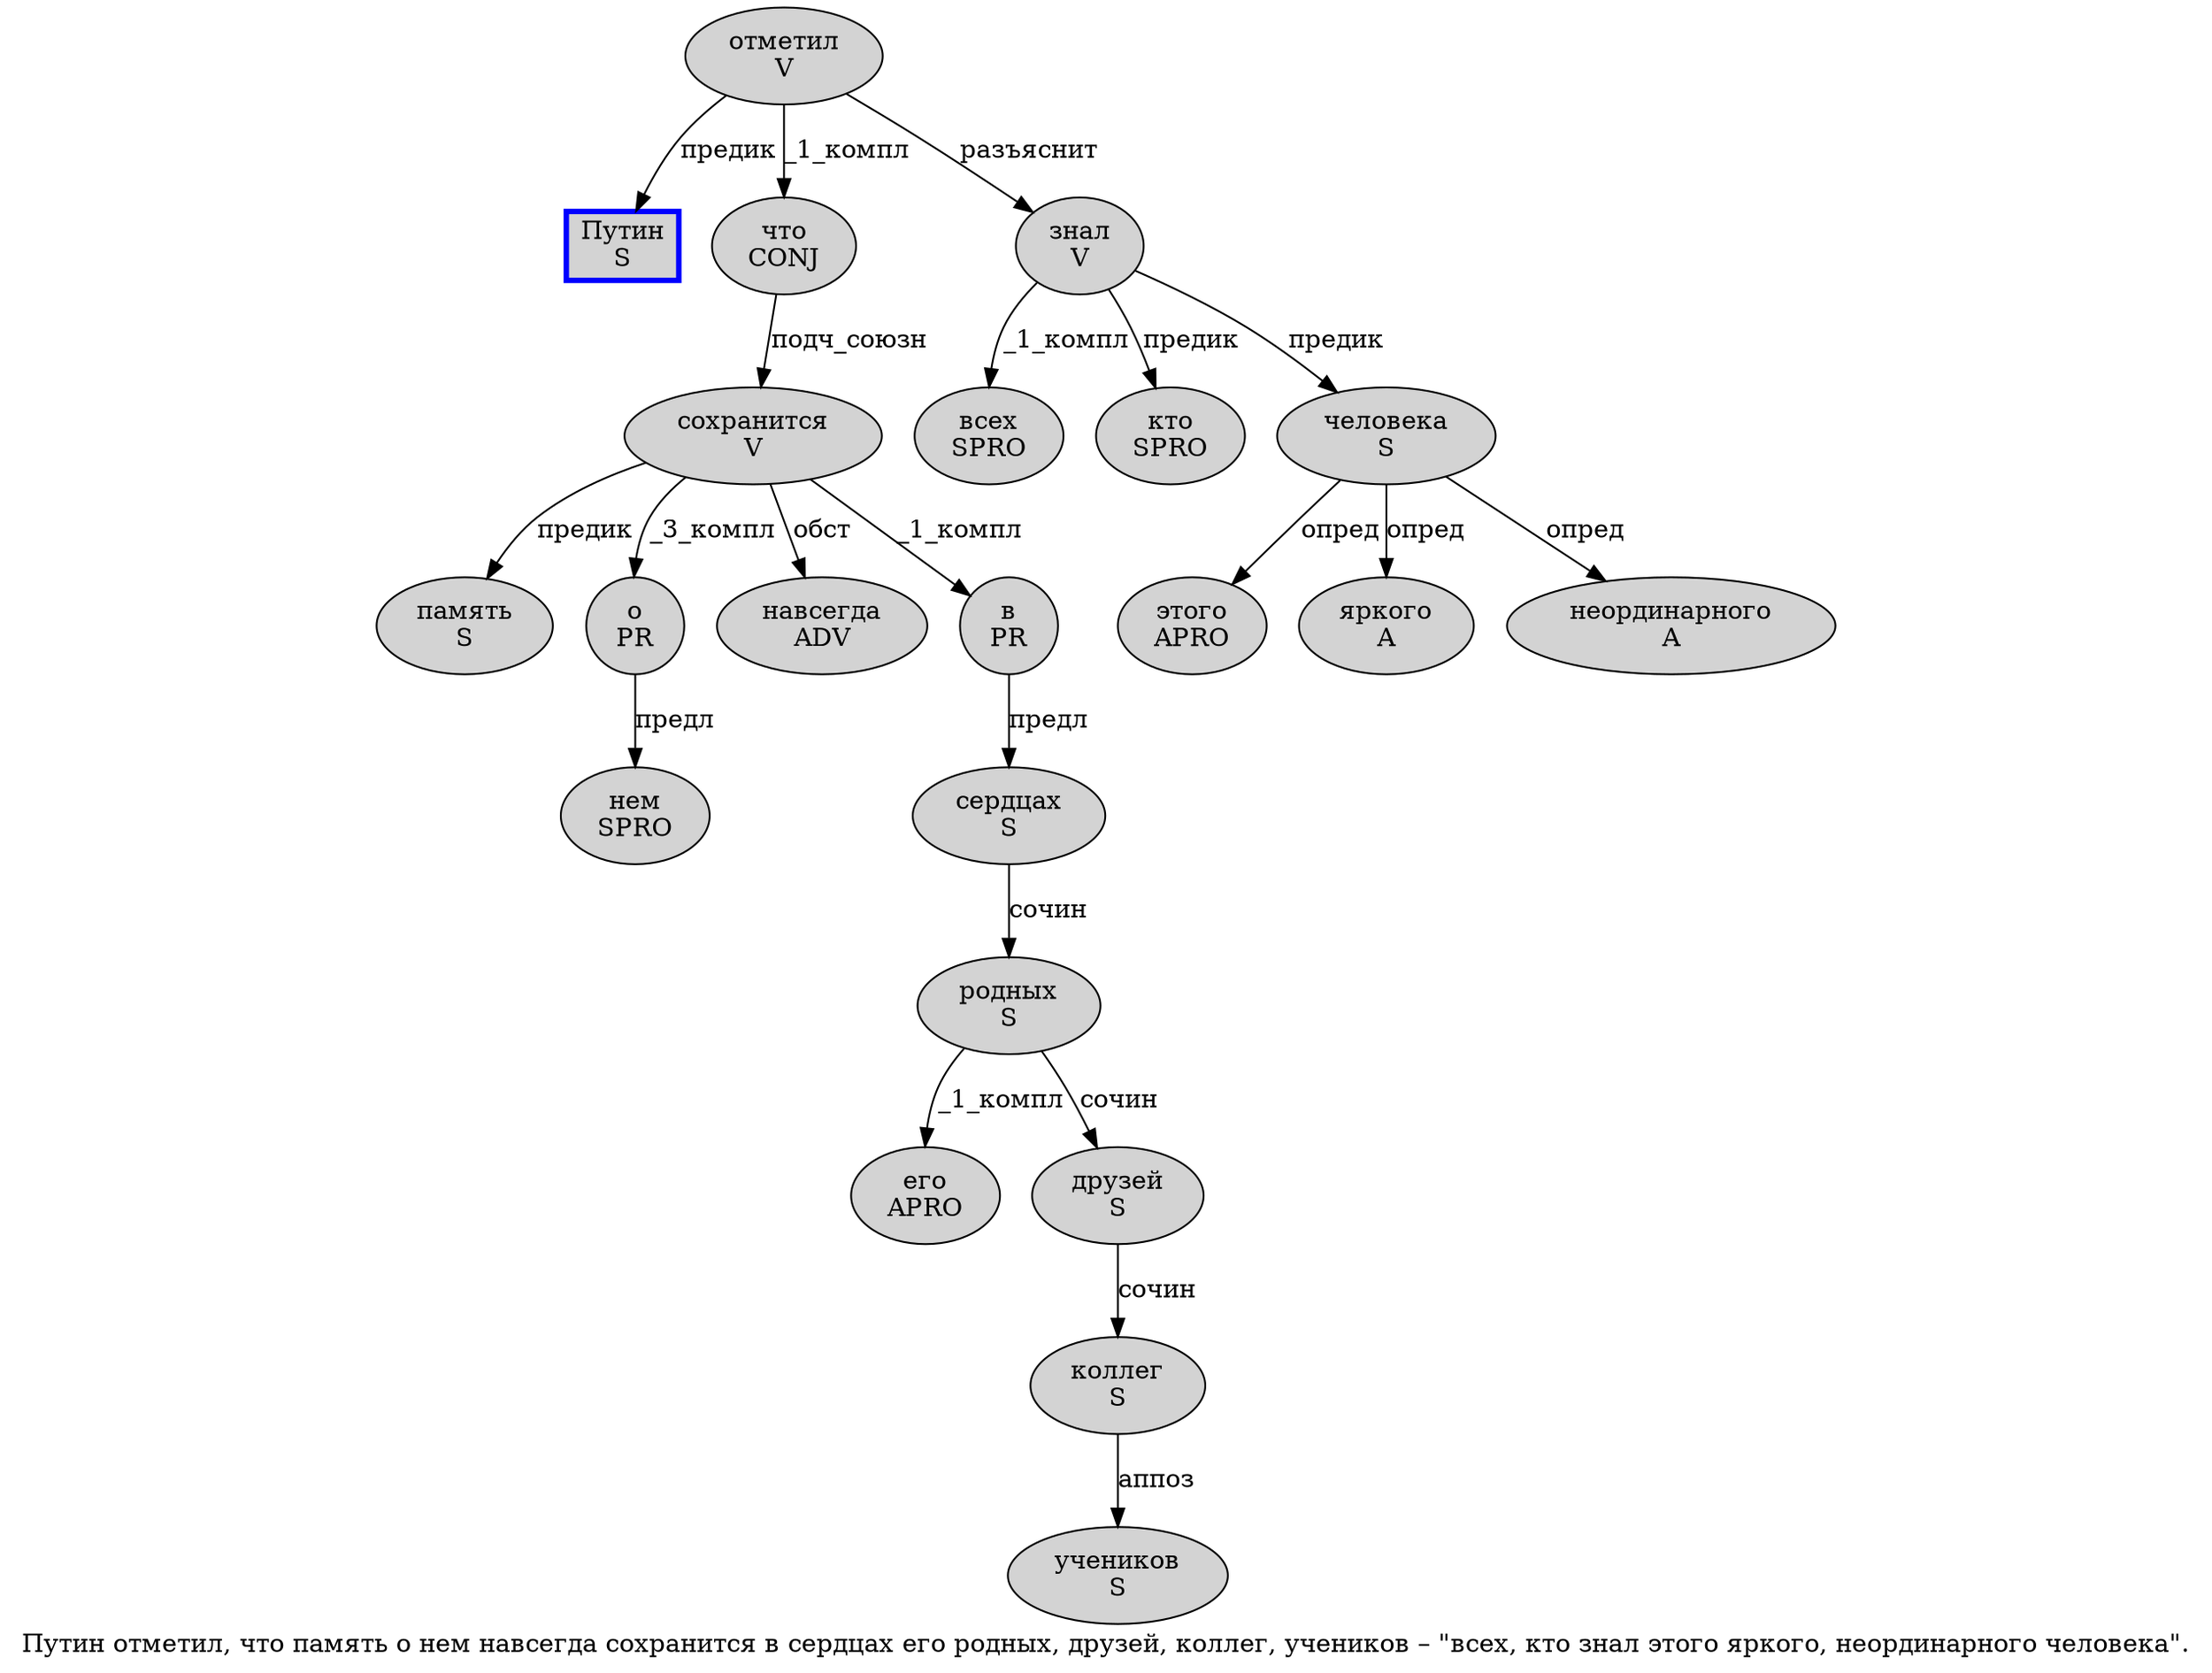 digraph SENTENCE_139 {
	graph [label="Путин отметил, что память о нем навсегда сохранится в сердцах его родных, друзей, коллег, учеников – \"всех, кто знал этого яркого, неординарного человека\"."]
	node [style=filled]
		0 [label="Путин
S" color=blue fillcolor=lightgray penwidth=3 shape=box]
		1 [label="отметил
V" color="" fillcolor=lightgray penwidth=1 shape=ellipse]
		3 [label="что
CONJ" color="" fillcolor=lightgray penwidth=1 shape=ellipse]
		4 [label="память
S" color="" fillcolor=lightgray penwidth=1 shape=ellipse]
		5 [label="о
PR" color="" fillcolor=lightgray penwidth=1 shape=ellipse]
		6 [label="нем
SPRO" color="" fillcolor=lightgray penwidth=1 shape=ellipse]
		7 [label="навсегда
ADV" color="" fillcolor=lightgray penwidth=1 shape=ellipse]
		8 [label="сохранится
V" color="" fillcolor=lightgray penwidth=1 shape=ellipse]
		9 [label="в
PR" color="" fillcolor=lightgray penwidth=1 shape=ellipse]
		10 [label="сердцах
S" color="" fillcolor=lightgray penwidth=1 shape=ellipse]
		11 [label="его
APRO" color="" fillcolor=lightgray penwidth=1 shape=ellipse]
		12 [label="родных
S" color="" fillcolor=lightgray penwidth=1 shape=ellipse]
		14 [label="друзей
S" color="" fillcolor=lightgray penwidth=1 shape=ellipse]
		16 [label="коллег
S" color="" fillcolor=lightgray penwidth=1 shape=ellipse]
		18 [label="учеников
S" color="" fillcolor=lightgray penwidth=1 shape=ellipse]
		21 [label="всех
SPRO" color="" fillcolor=lightgray penwidth=1 shape=ellipse]
		23 [label="кто
SPRO" color="" fillcolor=lightgray penwidth=1 shape=ellipse]
		24 [label="знал
V" color="" fillcolor=lightgray penwidth=1 shape=ellipse]
		25 [label="этого
APRO" color="" fillcolor=lightgray penwidth=1 shape=ellipse]
		26 [label="яркого
A" color="" fillcolor=lightgray penwidth=1 shape=ellipse]
		28 [label="неординарного
A" color="" fillcolor=lightgray penwidth=1 shape=ellipse]
		29 [label="человека
S" color="" fillcolor=lightgray penwidth=1 shape=ellipse]
			8 -> 4 [label="предик"]
			8 -> 5 [label="_3_компл"]
			8 -> 7 [label="обст"]
			8 -> 9 [label="_1_компл"]
			5 -> 6 [label="предл"]
			10 -> 12 [label="сочин"]
			12 -> 11 [label="_1_компл"]
			12 -> 14 [label="сочин"]
			14 -> 16 [label="сочин"]
			1 -> 0 [label="предик"]
			1 -> 3 [label="_1_компл"]
			1 -> 24 [label="разъяснит"]
			3 -> 8 [label="подч_союзн"]
			24 -> 21 [label="_1_компл"]
			24 -> 23 [label="предик"]
			24 -> 29 [label="предик"]
			16 -> 18 [label="аппоз"]
			29 -> 25 [label="опред"]
			29 -> 26 [label="опред"]
			29 -> 28 [label="опред"]
			9 -> 10 [label="предл"]
}